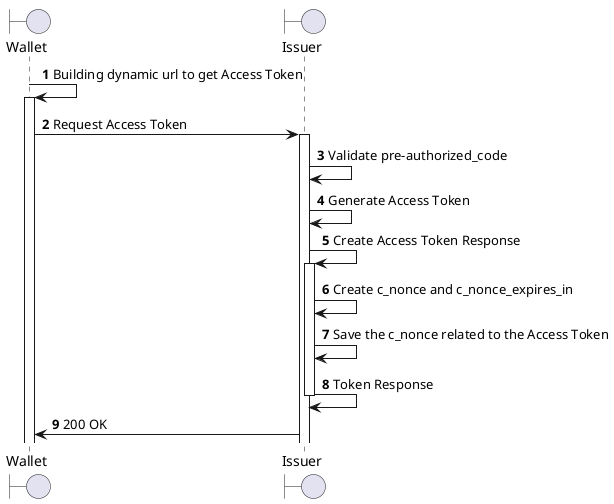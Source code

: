 @startuml

autonumber

boundary "Wallet" as wallet
boundary "Issuer" as issuer

wallet -> wallet++: Building dynamic url to get Access Token
wallet -> issuer++: Request Access Token
issuer -> issuer: Validate pre-authorized_code
issuer -> issuer: Generate Access Token
issuer -> issuer++: Create Access Token Response
issuer -> issuer: Create c_nonce and c_nonce_expires_in
issuer -> issuer: Save the c_nonce related to the Access Token
issuer -> issuer--: Token Response
issuer -> wallet: 200 OK


@enduml